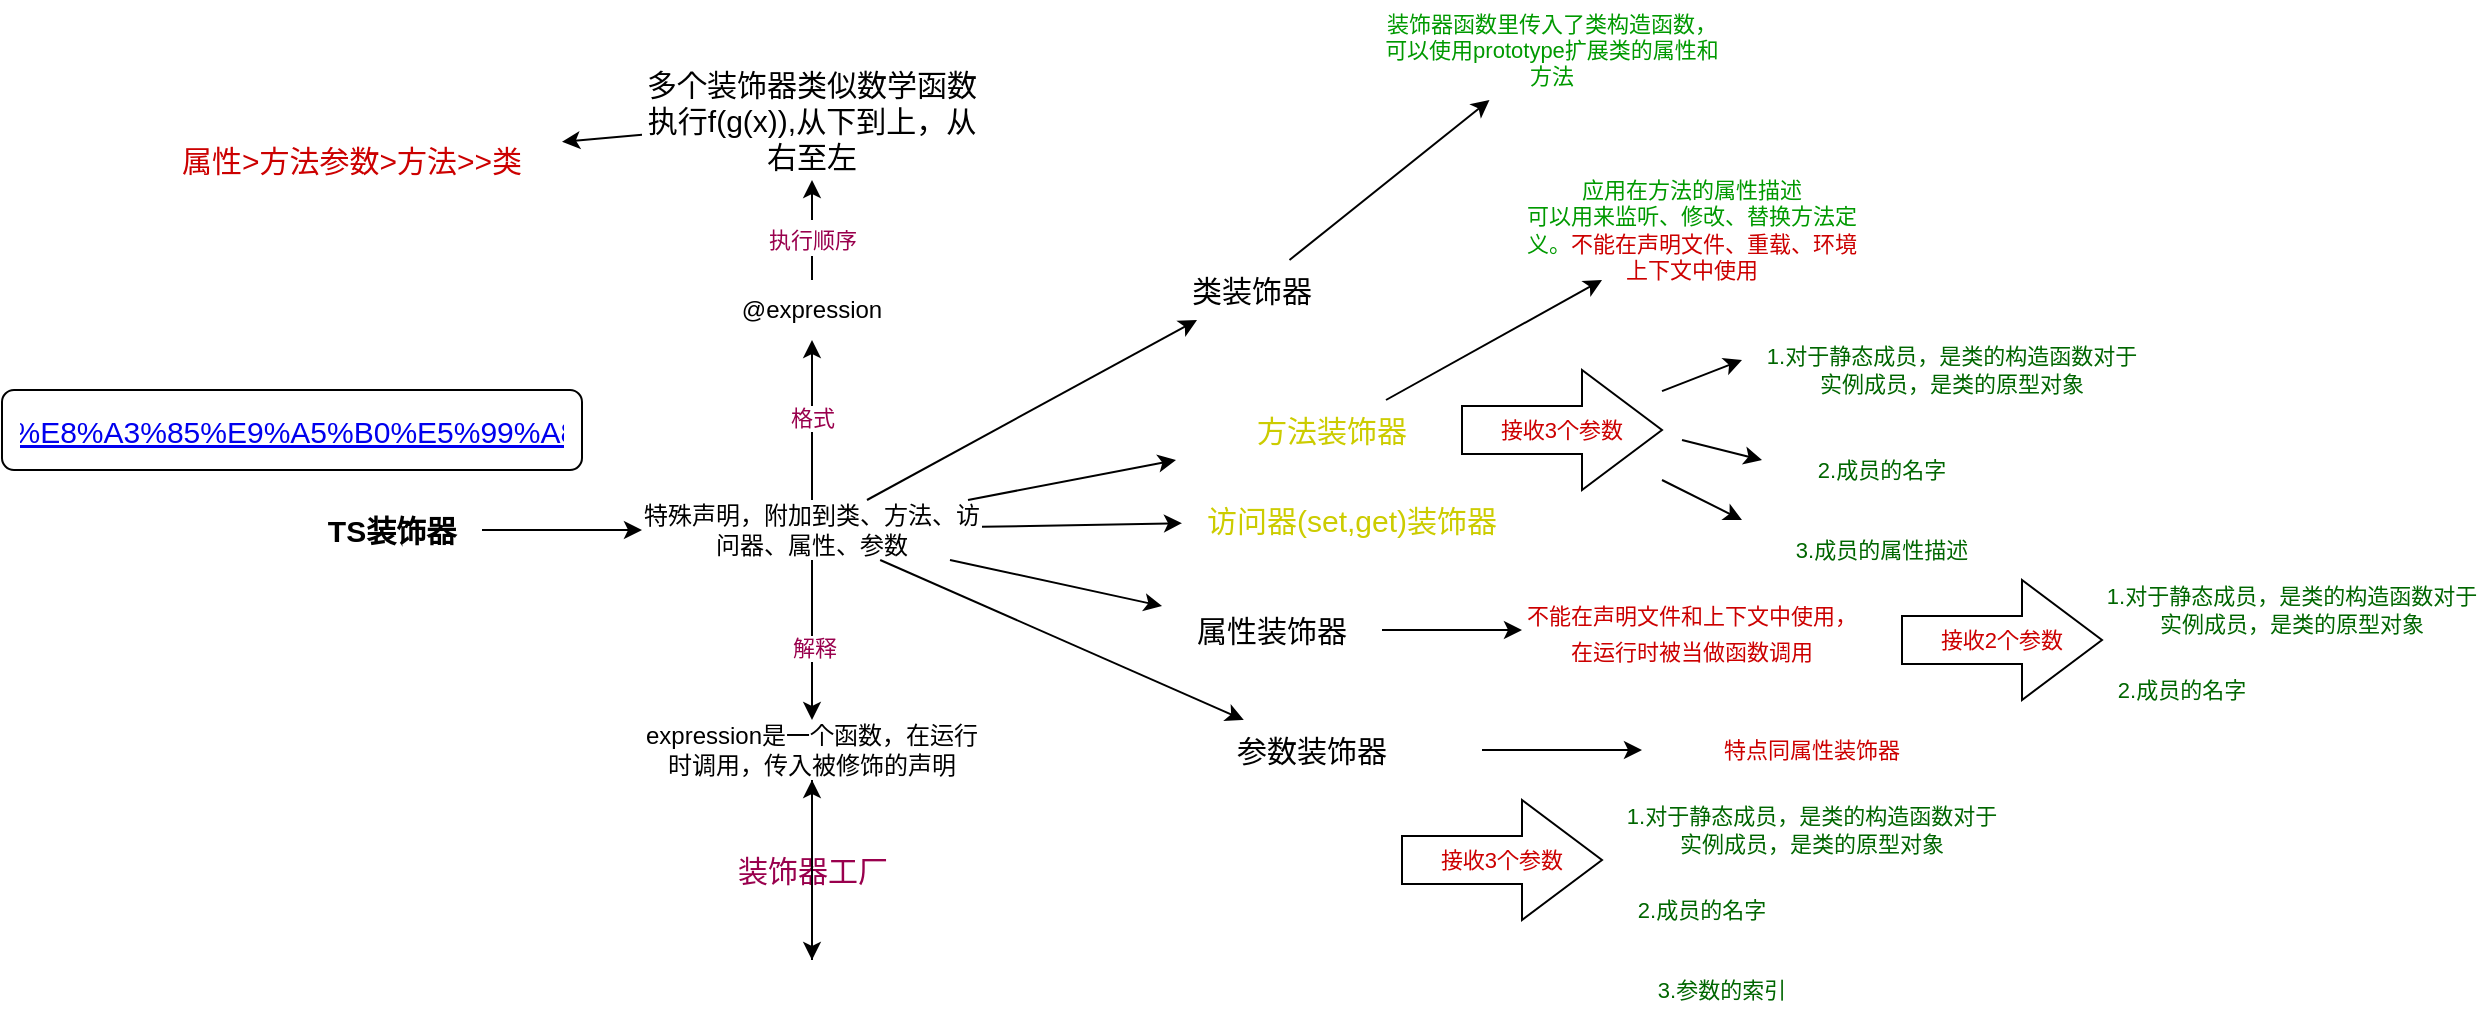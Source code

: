 <mxfile>
    <diagram id="3gIxN7KAHQh5WbQVo7N0" name="Page-1">
        <mxGraphModel dx="1477" dy="488" grid="1" gridSize="10" guides="1" tooltips="1" connect="1" arrows="1" fold="1" page="1" pageScale="1" pageWidth="850" pageHeight="1100" math="0" shadow="0">
            <root>
                <mxCell id="0"/>
                <mxCell id="1" parent="0"/>
                <mxCell id="4" value="" style="edgeStyle=none;html=1;" parent="1" source="2" target="3" edge="1">
                    <mxGeometry relative="1" as="geometry"/>
                </mxCell>
                <mxCell id="2" value="&lt;font style=&quot;font-size: 15px&quot;&gt;TS装饰器&lt;/font&gt;" style="text;html=1;strokeColor=none;fillColor=none;align=center;verticalAlign=middle;whiteSpace=wrap;rounded=0;fontStyle=1" parent="1" vertex="1">
                    <mxGeometry x="50" y="320" width="90" height="30" as="geometry"/>
                </mxCell>
                <mxCell id="6" value="" style="edgeStyle=none;html=1;" parent="1" source="3" target="5" edge="1">
                    <mxGeometry relative="1" as="geometry"/>
                </mxCell>
                <mxCell id="7" value="&lt;font color=&quot;#99004d&quot;&gt;格式&lt;/font&gt;" style="edgeLabel;html=1;align=center;verticalAlign=middle;resizable=0;points=[];" parent="6" vertex="1" connectable="0">
                    <mxGeometry x="0.025" relative="1" as="geometry">
                        <mxPoint as="offset"/>
                    </mxGeometry>
                </mxCell>
                <mxCell id="9" value="" style="edgeStyle=none;html=1;" parent="1" source="3" target="8" edge="1">
                    <mxGeometry relative="1" as="geometry"/>
                </mxCell>
                <mxCell id="10" value="&lt;font color=&quot;#99004d&quot;&gt;解释&lt;/font&gt;" style="edgeLabel;html=1;align=center;verticalAlign=middle;resizable=0;points=[];" parent="9" vertex="1" connectable="0">
                    <mxGeometry x="0.1" y="1" relative="1" as="geometry">
                        <mxPoint as="offset"/>
                    </mxGeometry>
                </mxCell>
                <mxCell id="12" value="" style="edgeStyle=none;html=1;fontSize=15;" parent="1" source="3" target="11" edge="1">
                    <mxGeometry relative="1" as="geometry"/>
                </mxCell>
                <mxCell id="14" value="" style="edgeStyle=none;html=1;fontSize=15;" parent="1" source="3" target="13" edge="1">
                    <mxGeometry relative="1" as="geometry"/>
                </mxCell>
                <mxCell id="16" value="" style="edgeStyle=none;html=1;fontSize=15;" parent="1" source="3" target="15" edge="1">
                    <mxGeometry relative="1" as="geometry"/>
                </mxCell>
                <mxCell id="19" value="" style="edgeStyle=none;html=1;fontSize=15;" parent="1" source="3" target="18" edge="1">
                    <mxGeometry relative="1" as="geometry"/>
                </mxCell>
                <mxCell id="21" value="" style="edgeStyle=none;html=1;fontSize=15;" parent="1" source="3" target="20" edge="1">
                    <mxGeometry relative="1" as="geometry"/>
                </mxCell>
                <mxCell id="3" value="特殊声明，附加到类、方法、访问器、属性、参数" style="text;html=1;strokeColor=none;fillColor=none;align=center;verticalAlign=middle;whiteSpace=wrap;rounded=0;" parent="1" vertex="1">
                    <mxGeometry x="220" y="320" width="170" height="30" as="geometry"/>
                </mxCell>
                <mxCell id="28" value="" style="edgeStyle=none;html=1;fontSize=15;" parent="1" source="5" target="27" edge="1">
                    <mxGeometry relative="1" as="geometry"/>
                </mxCell>
                <mxCell id="31" value="&lt;font style=&quot;font-size: 11px&quot; color=&quot;#99004d&quot;&gt;执行顺序&lt;/font&gt;" style="edgeLabel;html=1;align=center;verticalAlign=middle;resizable=0;points=[];fontSize=15;" parent="28" vertex="1" connectable="0">
                    <mxGeometry x="-0.12" relative="1" as="geometry">
                        <mxPoint as="offset"/>
                    </mxGeometry>
                </mxCell>
                <mxCell id="5" value="@expression" style="text;html=1;strokeColor=none;fillColor=none;align=center;verticalAlign=middle;whiteSpace=wrap;rounded=0;" parent="1" vertex="1">
                    <mxGeometry x="220" y="210" width="170" height="30" as="geometry"/>
                </mxCell>
                <mxCell id="23" value="&lt;font color=&quot;#99004d&quot;&gt;装饰器工厂&lt;/font&gt;" style="edgeStyle=none;html=1;fontSize=15;" parent="1" source="8" edge="1">
                    <mxGeometry relative="1" as="geometry">
                        <mxPoint x="305" y="550" as="targetPoint"/>
                    </mxGeometry>
                </mxCell>
                <mxCell id="8" value="expression是一个函数，在运行时调用，传入被修饰的声明" style="text;html=1;strokeColor=none;fillColor=none;align=center;verticalAlign=middle;whiteSpace=wrap;rounded=0;" parent="1" vertex="1">
                    <mxGeometry x="220" y="430" width="170" height="30" as="geometry"/>
                </mxCell>
                <mxCell id="33" value="" style="edgeStyle=none;html=1;fontSize=11;fontColor=#99004D;" parent="1" source="11" target="32" edge="1">
                    <mxGeometry relative="1" as="geometry"/>
                </mxCell>
                <mxCell id="11" value="类装饰器" style="text;html=1;strokeColor=none;fillColor=none;align=center;verticalAlign=middle;whiteSpace=wrap;rounded=0;fontSize=15;" parent="1" vertex="1">
                    <mxGeometry x="440" y="200" width="170" height="30" as="geometry"/>
                </mxCell>
                <mxCell id="35" value="" style="edgeStyle=none;html=1;fontSize=11;fontColor=#009900;" parent="1" source="13" target="34" edge="1">
                    <mxGeometry relative="1" as="geometry"/>
                </mxCell>
                <mxCell id="37" value="" style="edgeStyle=none;html=1;fontSize=11;fontColor=#CC0000;" parent="1" source="13" edge="1">
                    <mxGeometry relative="1" as="geometry">
                        <mxPoint x="650" y="285" as="targetPoint"/>
                    </mxGeometry>
                </mxCell>
                <mxCell id="13" value="&lt;font color=&quot;#cccc00&quot;&gt;方法装饰器&lt;/font&gt;" style="text;html=1;strokeColor=none;fillColor=none;align=center;verticalAlign=middle;whiteSpace=wrap;rounded=0;fontSize=15;" parent="1" vertex="1">
                    <mxGeometry x="480" y="270" width="170" height="30" as="geometry"/>
                </mxCell>
                <mxCell id="15" value="&lt;font color=&quot;#cccc00&quot;&gt;访问器(set,get)装饰器&lt;/font&gt;" style="text;html=1;strokeColor=none;fillColor=none;align=center;verticalAlign=middle;whiteSpace=wrap;rounded=0;fontSize=15;" parent="1" vertex="1">
                    <mxGeometry x="490" y="315" width="170" height="30" as="geometry"/>
                </mxCell>
                <mxCell id="49" value="" style="edgeStyle=none;html=1;" edge="1" parent="1" source="18" target="48">
                    <mxGeometry relative="1" as="geometry">
                        <Array as="points">
                            <mxPoint x="650" y="385"/>
                        </Array>
                    </mxGeometry>
                </mxCell>
                <mxCell id="18" value="属性装饰器" style="text;html=1;strokeColor=none;fillColor=none;align=center;verticalAlign=middle;whiteSpace=wrap;rounded=0;fontSize=15;" parent="1" vertex="1">
                    <mxGeometry x="480" y="370" width="110" height="30" as="geometry"/>
                </mxCell>
                <mxCell id="54" value="" style="edgeStyle=none;html=1;fontSize=11;fontColor=#CC0000;" edge="1" parent="1" source="20" target="53">
                    <mxGeometry relative="1" as="geometry"/>
                </mxCell>
                <mxCell id="20" value="参数装饰器" style="text;html=1;strokeColor=none;fillColor=none;align=center;verticalAlign=middle;whiteSpace=wrap;rounded=0;fontSize=15;" parent="1" vertex="1">
                    <mxGeometry x="470" y="430" width="170" height="30" as="geometry"/>
                </mxCell>
                <mxCell id="24" value="" style="edgeStyle=none;html=1;fontSize=15;" parent="1" target="8" edge="1">
                    <mxGeometry relative="1" as="geometry">
                        <mxPoint x="305" y="550" as="sourcePoint"/>
                    </mxGeometry>
                </mxCell>
                <mxCell id="62" value="" style="edgeStyle=none;html=1;fontSize=11;fontColor=#CC0000;" edge="1" parent="1" source="27" target="61">
                    <mxGeometry relative="1" as="geometry"/>
                </mxCell>
                <mxCell id="27" value="多个装饰器类似数学函数执行f(g(x)),从下到上，从右至左" style="text;html=1;strokeColor=none;fillColor=none;align=center;verticalAlign=middle;whiteSpace=wrap;rounded=0;fontSize=15;" parent="1" vertex="1">
                    <mxGeometry x="220" y="100" width="170" height="60" as="geometry"/>
                </mxCell>
                <mxCell id="32" value="&lt;font color=&quot;#009900&quot;&gt;装饰器函数里传入了类构造函数，可以使用prototype扩展类的属性和方法&lt;/font&gt;" style="text;html=1;strokeColor=none;fillColor=none;align=center;verticalAlign=middle;whiteSpace=wrap;rounded=0;fontSize=11;fontColor=#99004D;" parent="1" vertex="1">
                    <mxGeometry x="590" y="70" width="170" height="50" as="geometry"/>
                </mxCell>
                <mxCell id="34" value="应用在方法的属性描述&lt;br&gt;可以用来监听、修改、替换方法定义。&lt;font color=&quot;#cc0000&quot;&gt;不能在声明文件、重载、环境上下文中使用&lt;/font&gt;" style="text;html=1;strokeColor=none;fillColor=none;align=center;verticalAlign=middle;whiteSpace=wrap;rounded=0;fontSize=11;fontColor=#009900;" parent="1" vertex="1">
                    <mxGeometry x="660" y="160" width="170" height="50" as="geometry"/>
                </mxCell>
                <mxCell id="42" value="" style="edgeStyle=none;html=1;fontSize=11;fontColor=#CC0000;" parent="1" source="38" edge="1">
                    <mxGeometry relative="1" as="geometry">
                        <mxPoint x="770" y="250" as="targetPoint"/>
                    </mxGeometry>
                </mxCell>
                <mxCell id="38" value="接收3个参数" style="shape=singleArrow;whiteSpace=wrap;html=1;arrowWidth=0.4;arrowSize=0.4;fontSize=11;fontColor=#CC0000;" parent="1" vertex="1">
                    <mxGeometry x="630" y="255" width="100" height="60" as="geometry"/>
                </mxCell>
                <mxCell id="43" value="&lt;font color=&quot;#006600&quot;&gt;1.对于静态成员，是类的构造函数对于实例成员，是类的原型对象&lt;/font&gt;" style="text;html=1;strokeColor=none;fillColor=none;align=center;verticalAlign=middle;whiteSpace=wrap;rounded=0;fontSize=11;fontColor=#CC0000;" parent="1" vertex="1">
                    <mxGeometry x="780" y="240" width="190" height="30" as="geometry"/>
                </mxCell>
                <mxCell id="44" value="" style="endArrow=classic;html=1;fontSize=11;fontColor=#006600;" parent="1" edge="1">
                    <mxGeometry width="50" height="50" relative="1" as="geometry">
                        <mxPoint x="740" y="290" as="sourcePoint"/>
                        <mxPoint x="780" y="300" as="targetPoint"/>
                    </mxGeometry>
                </mxCell>
                <mxCell id="45" value="&lt;font color=&quot;#006600&quot;&gt;2.成员的名字&lt;/font&gt;" style="text;html=1;strokeColor=none;fillColor=none;align=center;verticalAlign=middle;whiteSpace=wrap;rounded=0;fontSize=11;fontColor=#CC0000;" parent="1" vertex="1">
                    <mxGeometry x="780" y="290" width="120" height="30" as="geometry"/>
                </mxCell>
                <mxCell id="46" value="&lt;font color=&quot;#006600&quot;&gt;3.成员的属性描述&lt;/font&gt;" style="text;html=1;strokeColor=none;fillColor=none;align=center;verticalAlign=middle;whiteSpace=wrap;rounded=0;fontSize=11;fontColor=#CC0000;" parent="1" vertex="1">
                    <mxGeometry x="770" y="330" width="140" height="30" as="geometry"/>
                </mxCell>
                <mxCell id="47" value="" style="endArrow=classic;html=1;fontSize=11;fontColor=#006600;entryX=0;entryY=0;entryDx=0;entryDy=0;" parent="1" source="38" target="46" edge="1">
                    <mxGeometry width="50" height="50" relative="1" as="geometry">
                        <mxPoint x="750" y="300" as="sourcePoint"/>
                        <mxPoint x="790" y="310" as="targetPoint"/>
                    </mxGeometry>
                </mxCell>
                <mxCell id="48" value="&lt;font style=&quot;font-size: 11px&quot; color=&quot;#cc0000&quot;&gt;不能在声明文件和上下文中使用，在运行时被当做函数调用&lt;/font&gt;" style="text;html=1;strokeColor=none;fillColor=none;align=center;verticalAlign=middle;whiteSpace=wrap;rounded=0;fontSize=15;" vertex="1" parent="1">
                    <mxGeometry x="660" y="370" width="170" height="30" as="geometry"/>
                </mxCell>
                <mxCell id="50" value="接收2个参数" style="shape=singleArrow;whiteSpace=wrap;html=1;arrowWidth=0.4;arrowSize=0.4;fontSize=11;fontColor=#CC0000;" vertex="1" parent="1">
                    <mxGeometry x="850" y="360" width="100" height="60" as="geometry"/>
                </mxCell>
                <mxCell id="51" value="&lt;font color=&quot;#006600&quot;&gt;1.对于静态成员，是类的构造函数对于实例成员，是类的原型对象&lt;/font&gt;" style="text;html=1;strokeColor=none;fillColor=none;align=center;verticalAlign=middle;whiteSpace=wrap;rounded=0;fontSize=11;fontColor=#CC0000;" vertex="1" parent="1">
                    <mxGeometry x="950" y="360" width="190" height="30" as="geometry"/>
                </mxCell>
                <mxCell id="52" value="&lt;font color=&quot;#006600&quot;&gt;2.成员的名字&lt;/font&gt;" style="text;html=1;strokeColor=none;fillColor=none;align=center;verticalAlign=middle;whiteSpace=wrap;rounded=0;fontSize=11;fontColor=#CC0000;" vertex="1" parent="1">
                    <mxGeometry x="930" y="400" width="120" height="30" as="geometry"/>
                </mxCell>
                <mxCell id="53" value="特点同属性装饰器" style="text;html=1;strokeColor=none;fillColor=none;align=center;verticalAlign=middle;whiteSpace=wrap;rounded=0;fontSize=11;fontColor=#CC0000;" vertex="1" parent="1">
                    <mxGeometry x="720" y="430" width="170" height="30" as="geometry"/>
                </mxCell>
                <mxCell id="55" value="接收3个参数" style="shape=singleArrow;whiteSpace=wrap;html=1;arrowWidth=0.4;arrowSize=0.4;fontSize=11;fontColor=#CC0000;" vertex="1" parent="1">
                    <mxGeometry x="600" y="470" width="100" height="60" as="geometry"/>
                </mxCell>
                <mxCell id="56" value="&lt;font color=&quot;#006600&quot;&gt;1.对于静态成员，是类的构造函数对于实例成员，是类的原型对象&lt;/font&gt;" style="text;html=1;strokeColor=none;fillColor=none;align=center;verticalAlign=middle;whiteSpace=wrap;rounded=0;fontSize=11;fontColor=#CC0000;" vertex="1" parent="1">
                    <mxGeometry x="710" y="470" width="190" height="30" as="geometry"/>
                </mxCell>
                <mxCell id="59" value="&lt;font color=&quot;#006600&quot;&gt;3.参数的索引&lt;/font&gt;" style="text;html=1;strokeColor=none;fillColor=none;align=center;verticalAlign=middle;whiteSpace=wrap;rounded=0;fontSize=11;fontColor=#CC0000;" vertex="1" parent="1">
                    <mxGeometry x="700" y="550" width="120" height="30" as="geometry"/>
                </mxCell>
                <mxCell id="60" value="&lt;font color=&quot;#006600&quot;&gt;2.成员的名字&lt;/font&gt;" style="text;html=1;strokeColor=none;fillColor=none;align=center;verticalAlign=middle;whiteSpace=wrap;rounded=0;fontSize=11;fontColor=#CC0000;" vertex="1" parent="1">
                    <mxGeometry x="690" y="510" width="120" height="30" as="geometry"/>
                </mxCell>
                <mxCell id="61" value="&lt;font style=&quot;font-size: 15px&quot;&gt;属性&amp;gt;方法参数&amp;gt;方法&amp;gt;&amp;gt;类&lt;/font&gt;" style="text;html=1;strokeColor=none;fillColor=none;align=center;verticalAlign=middle;whiteSpace=wrap;rounded=0;fontSize=11;fontColor=#CC0000;" vertex="1" parent="1">
                    <mxGeometry x="-30" y="100" width="210" height="100" as="geometry"/>
                </mxCell>
                <UserObject label="TS%E8%A3%85%E9%A5%B0%E5%99%A8.ts" link="https://github.com/zack-xy/knownNet/blob/main/Logs/20221124/TS%E8%A3%85%E9%A5%B0%E5%99%A8.ts" id="63">
                    <mxCell style="fontColor=#0000EE;fontStyle=4;rounded=1;overflow=hidden;spacing=10;fontSize=15;" vertex="1" parent="1">
                        <mxGeometry x="-100" y="265" width="290" height="40" as="geometry"/>
                    </mxCell>
                </UserObject>
            </root>
        </mxGraphModel>
    </diagram>
</mxfile>
